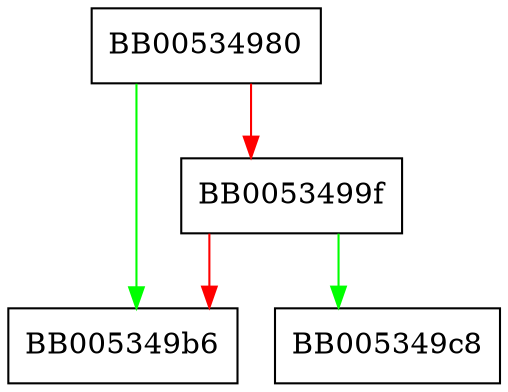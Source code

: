 digraph BIO_new_accept {
  node [shape="box"];
  graph [splines=ortho];
  BB00534980 -> BB005349b6 [color="green"];
  BB00534980 -> BB0053499f [color="red"];
  BB0053499f -> BB005349c8 [color="green"];
  BB0053499f -> BB005349b6 [color="red"];
}